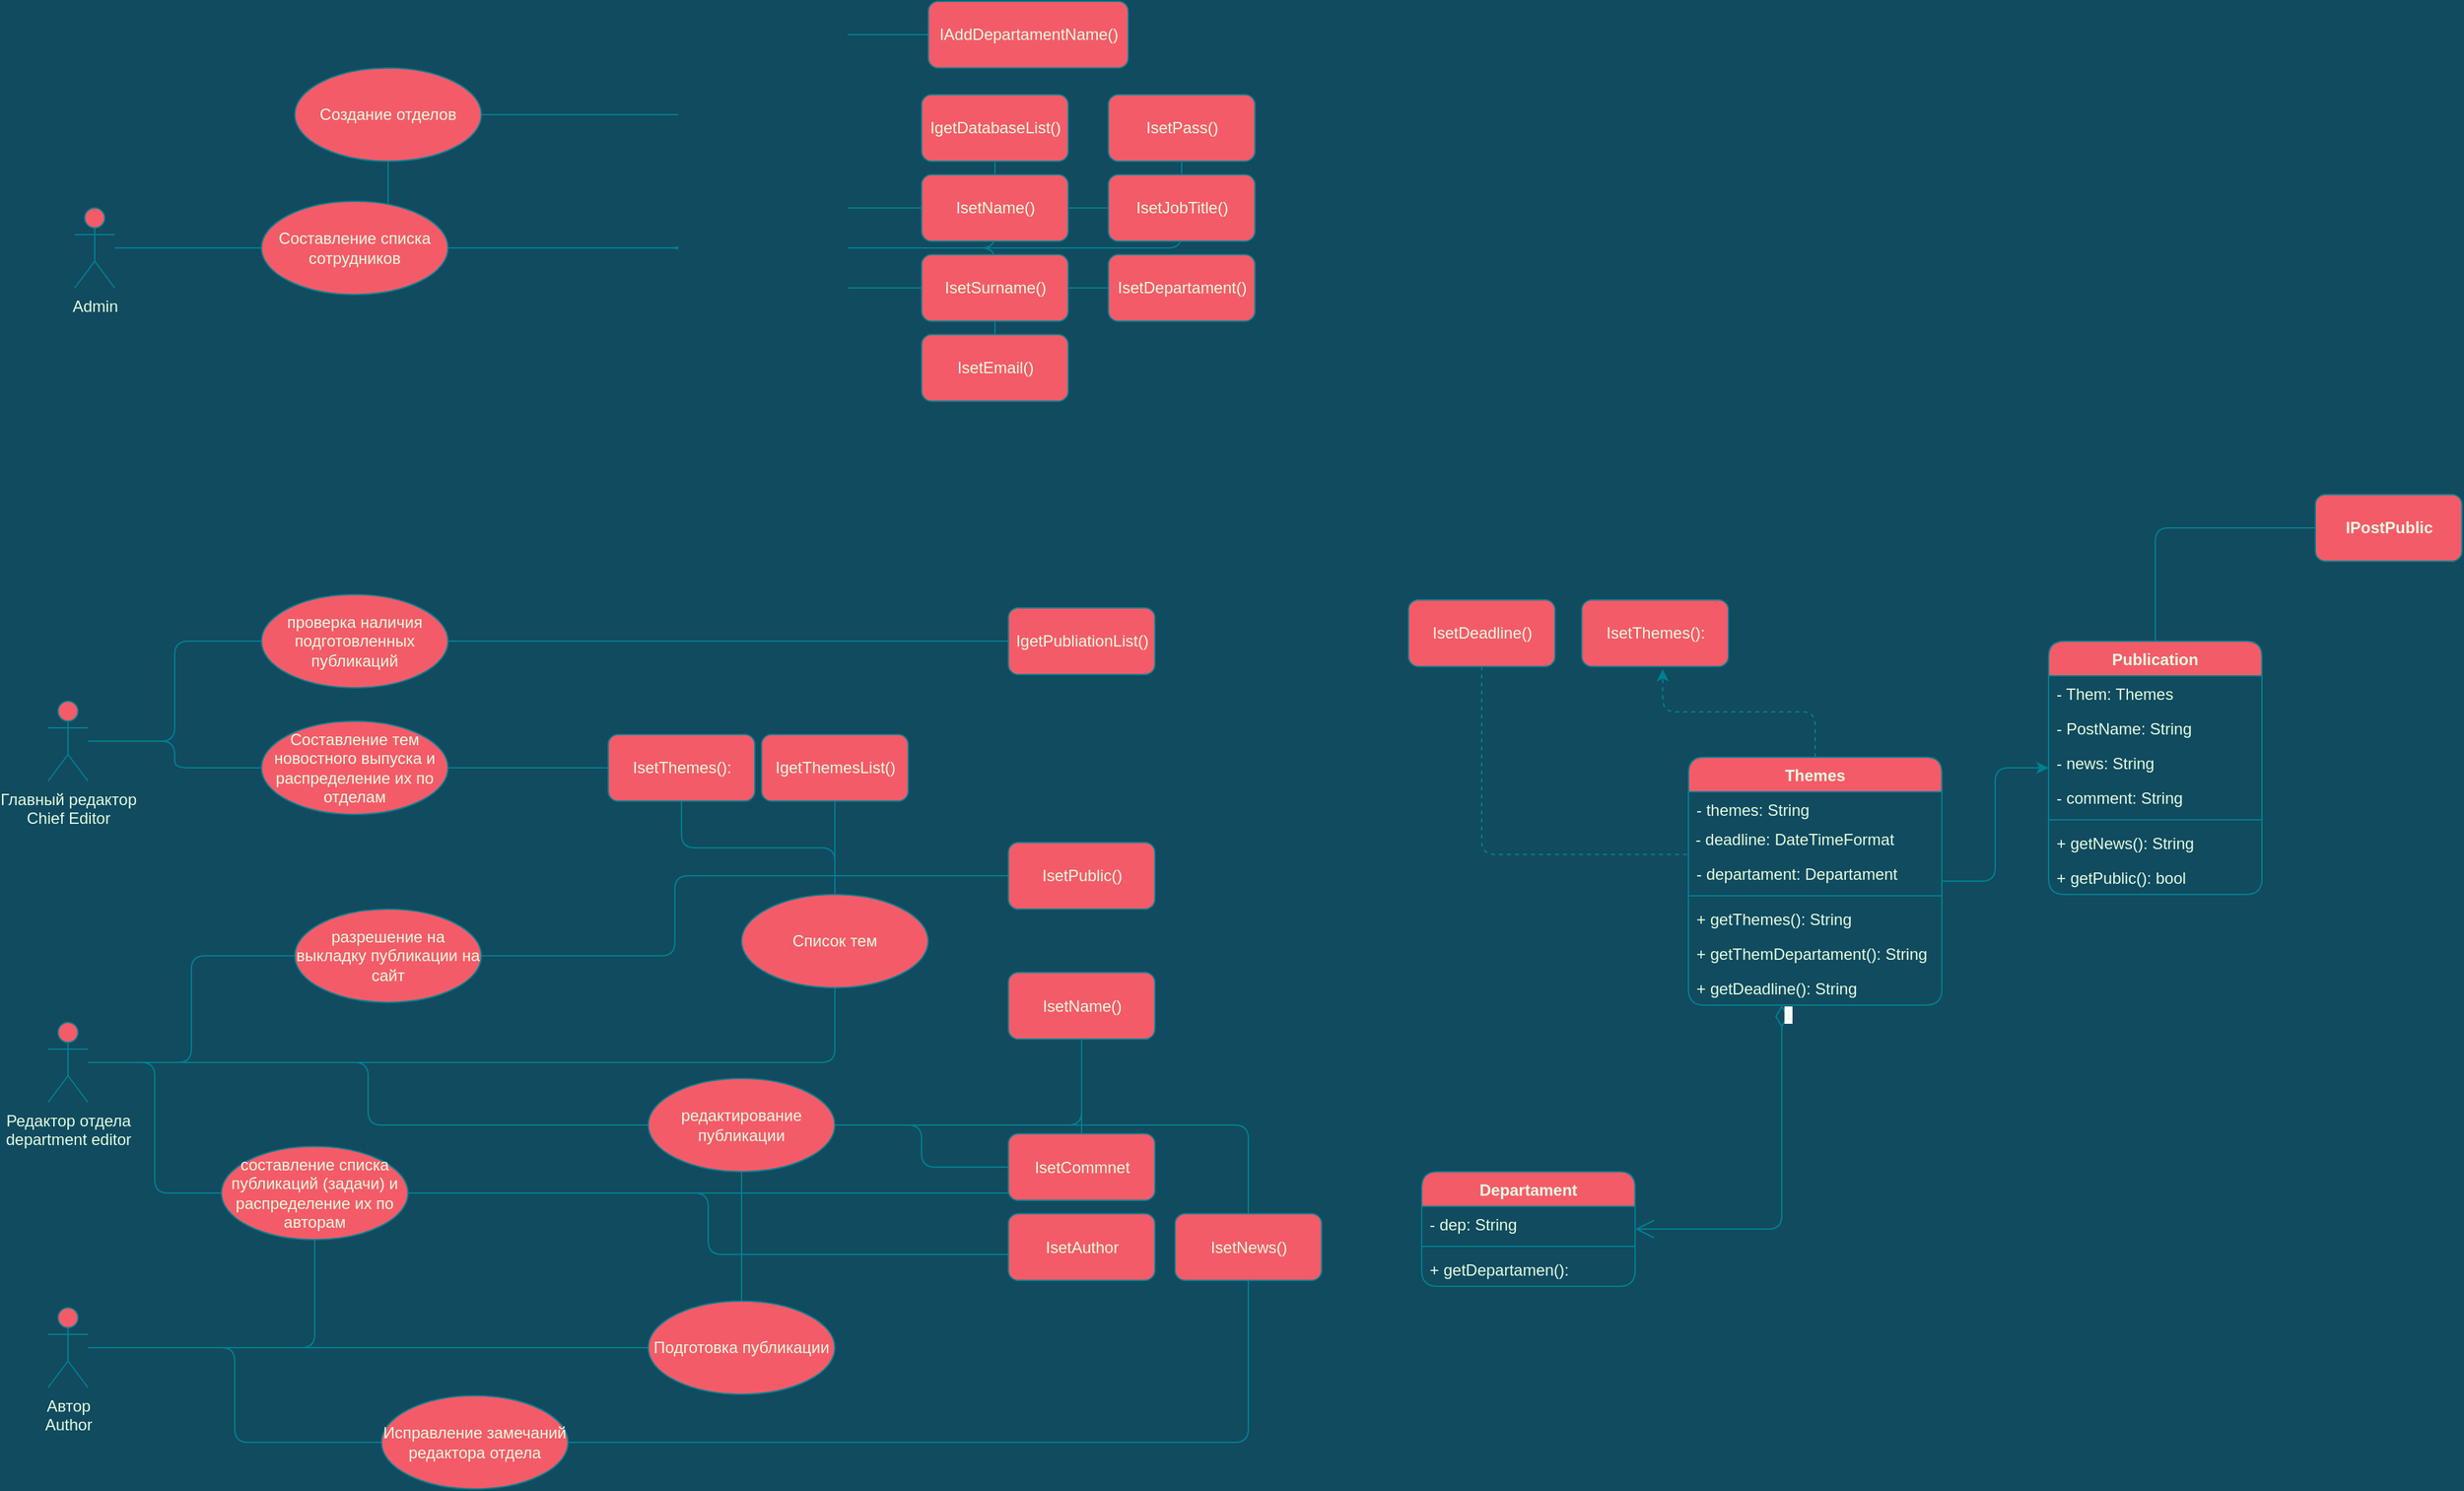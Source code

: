 <mxfile version="20.3.0" type="device" pages="2"><diagram id="6vgH4omIfULrcciLtybt" name="Page-1"><mxGraphModel dx="2272" dy="2005" grid="1" gridSize="10" guides="1" tooltips="1" connect="1" arrows="1" fold="1" page="1" pageScale="1" pageWidth="850" pageHeight="1100" background="#114B5F" math="0" shadow="0"><root><mxCell id="0"/><mxCell id="1" parent="0"/><mxCell id="Sd7dkeOWyZ1DxlxAPIc0-13" style="edgeStyle=orthogonalEdgeStyle;rounded=1;orthogonalLoop=1;jettySize=auto;html=1;strokeColor=#028090;fontColor=#E4FDE1;fillColor=#F45B69;labelBackgroundColor=#114B5F;" parent="1" source="Sd7dkeOWyZ1DxlxAPIc0-5" target="Sd7dkeOWyZ1DxlxAPIc0-9" edge="1"><mxGeometry relative="1" as="geometry"/></mxCell><mxCell id="Sd7dkeOWyZ1DxlxAPIc0-18" style="edgeStyle=orthogonalEdgeStyle;rounded=1;orthogonalLoop=1;jettySize=auto;html=1;entryX=0.552;entryY=1.041;entryDx=0;entryDy=0;entryPerimeter=0;strokeColor=#028090;fontColor=#E4FDE1;fillColor=#F45B69;labelBackgroundColor=#114B5F;dashed=1;" parent="1" source="Sd7dkeOWyZ1DxlxAPIc0-5" target="Sd7dkeOWyZ1DxlxAPIc0-17" edge="1"><mxGeometry relative="1" as="geometry"/></mxCell><mxCell id="Sd7dkeOWyZ1DxlxAPIc0-5" value="Themes" style="swimlane;fontStyle=1;align=center;verticalAlign=top;childLayout=stackLayout;horizontal=1;startSize=26;horizontalStack=0;resizeParent=1;resizeParentMax=0;resizeLast=0;collapsible=1;marginBottom=0;strokeColor=#028090;fontColor=#E4FDE1;fillColor=#F45B69;rounded=1;" parent="1" vertex="1"><mxGeometry x="810" y="97" width="190" height="186" as="geometry"/></mxCell><mxCell id="Sd7dkeOWyZ1DxlxAPIc0-6" value="- themes: String" style="text;strokeColor=none;fillColor=none;align=left;verticalAlign=top;spacingLeft=4;spacingRight=4;overflow=hidden;rotatable=0;points=[[0,0.5],[1,0.5]];portConstraint=eastwest;fontColor=#E4FDE1;rounded=1;" parent="Sd7dkeOWyZ1DxlxAPIc0-5" vertex="1"><mxGeometry y="26" width="190" height="22" as="geometry"/></mxCell><mxCell id="cZKB1hpMacn7uWrEMCba-30" value="&amp;nbsp;- deadline: DateTimeFormat" style="text;whiteSpace=wrap;html=1;fontColor=#E4FDE1;rounded=1;" parent="Sd7dkeOWyZ1DxlxAPIc0-5" vertex="1"><mxGeometry y="48" width="190" height="26" as="geometry"/></mxCell><mxCell id="Sd7dkeOWyZ1DxlxAPIc0-24" value="- departament: Departament " style="text;strokeColor=none;fillColor=none;align=left;verticalAlign=top;spacingLeft=4;spacingRight=4;overflow=hidden;rotatable=0;points=[[0,0.5],[1,0.5]];portConstraint=eastwest;fontColor=#E4FDE1;rounded=1;" parent="Sd7dkeOWyZ1DxlxAPIc0-5" vertex="1"><mxGeometry y="74" width="190" height="26" as="geometry"/></mxCell><mxCell id="Sd7dkeOWyZ1DxlxAPIc0-7" value="" style="line;strokeWidth=1;fillColor=none;align=left;verticalAlign=middle;spacingTop=-1;spacingLeft=3;spacingRight=3;rotatable=0;labelPosition=right;points=[];portConstraint=eastwest;strokeColor=#028090;fontColor=#E4FDE1;rounded=1;labelBackgroundColor=#114B5F;" parent="Sd7dkeOWyZ1DxlxAPIc0-5" vertex="1"><mxGeometry y="100" width="190" height="8" as="geometry"/></mxCell><mxCell id="Sd7dkeOWyZ1DxlxAPIc0-8" value="+ getThemes(): String" style="text;strokeColor=none;fillColor=none;align=left;verticalAlign=top;spacingLeft=4;spacingRight=4;overflow=hidden;rotatable=0;points=[[0,0.5],[1,0.5]];portConstraint=eastwest;fontColor=#E4FDE1;rounded=1;" parent="Sd7dkeOWyZ1DxlxAPIc0-5" vertex="1"><mxGeometry y="108" width="190" height="26" as="geometry"/></mxCell><mxCell id="MiG-SVz3339lGgsWoEse-34" value="+ getThemDepartament(): String" style="text;strokeColor=none;fillColor=none;align=left;verticalAlign=top;spacingLeft=4;spacingRight=4;overflow=hidden;rotatable=0;points=[[0,0.5],[1,0.5]];portConstraint=eastwest;fontColor=#E4FDE1;rounded=1;" vertex="1" parent="Sd7dkeOWyZ1DxlxAPIc0-5"><mxGeometry y="134" width="190" height="26" as="geometry"/></mxCell><mxCell id="MiG-SVz3339lGgsWoEse-33" value="+ getDeadline(): String" style="text;strokeColor=none;fillColor=none;align=left;verticalAlign=top;spacingLeft=4;spacingRight=4;overflow=hidden;rotatable=0;points=[[0,0.5],[1,0.5]];portConstraint=eastwest;fontColor=#E4FDE1;rounded=1;" vertex="1" parent="Sd7dkeOWyZ1DxlxAPIc0-5"><mxGeometry y="160" width="190" height="26" as="geometry"/></mxCell><mxCell id="Sd7dkeOWyZ1DxlxAPIc0-9" value="Publication" style="swimlane;fontStyle=1;align=center;verticalAlign=top;childLayout=stackLayout;horizontal=1;startSize=26;horizontalStack=0;resizeParent=1;resizeParentMax=0;resizeLast=0;collapsible=1;marginBottom=0;strokeColor=#028090;fontColor=#E4FDE1;fillColor=#F45B69;rounded=1;" parent="1" vertex="1"><mxGeometry x="1080" y="10" width="160" height="190" as="geometry"/></mxCell><mxCell id="cZKB1hpMacn7uWrEMCba-59" value="- Them: Themes " style="text;strokeColor=none;fillColor=none;align=left;verticalAlign=top;spacingLeft=4;spacingRight=4;overflow=hidden;rotatable=0;points=[[0,0.5],[1,0.5]];portConstraint=eastwest;fontColor=#E4FDE1;rounded=1;" parent="Sd7dkeOWyZ1DxlxAPIc0-9" vertex="1"><mxGeometry y="26" width="160" height="26" as="geometry"/></mxCell><mxCell id="cZKB1hpMacn7uWrEMCba-71" value="- PostName: String " style="text;strokeColor=none;fillColor=none;align=left;verticalAlign=top;spacingLeft=4;spacingRight=4;overflow=hidden;rotatable=0;points=[[0,0.5],[1,0.5]];portConstraint=eastwest;fontColor=#E4FDE1;rounded=1;" parent="Sd7dkeOWyZ1DxlxAPIc0-9" vertex="1"><mxGeometry y="52" width="160" height="26" as="geometry"/></mxCell><mxCell id="Sd7dkeOWyZ1DxlxAPIc0-10" value="- news: String " style="text;strokeColor=none;fillColor=none;align=left;verticalAlign=top;spacingLeft=4;spacingRight=4;overflow=hidden;rotatable=0;points=[[0,0.5],[1,0.5]];portConstraint=eastwest;fontColor=#E4FDE1;rounded=1;" parent="Sd7dkeOWyZ1DxlxAPIc0-9" vertex="1"><mxGeometry y="78" width="160" height="26" as="geometry"/></mxCell><mxCell id="5Ondm9bVsnWGn2GaYesg-4" value="- comment: String " style="text;strokeColor=none;fillColor=none;align=left;verticalAlign=top;spacingLeft=4;spacingRight=4;overflow=hidden;rotatable=0;points=[[0,0.5],[1,0.5]];portConstraint=eastwest;fontColor=#E4FDE1;rounded=1;" vertex="1" parent="Sd7dkeOWyZ1DxlxAPIc0-9"><mxGeometry y="104" width="160" height="26" as="geometry"/></mxCell><mxCell id="Sd7dkeOWyZ1DxlxAPIc0-11" value="" style="line;strokeWidth=1;fillColor=none;align=left;verticalAlign=middle;spacingTop=-1;spacingLeft=3;spacingRight=3;rotatable=0;labelPosition=right;points=[];portConstraint=eastwest;strokeColor=#028090;fontColor=#E4FDE1;rounded=1;labelBackgroundColor=#114B5F;" parent="Sd7dkeOWyZ1DxlxAPIc0-9" vertex="1"><mxGeometry y="130" width="160" height="8" as="geometry"/></mxCell><mxCell id="Sd7dkeOWyZ1DxlxAPIc0-14" value="+ getNews(): String " style="text;strokeColor=none;fillColor=none;align=left;verticalAlign=top;spacingLeft=4;spacingRight=4;overflow=hidden;rotatable=0;points=[[0,0.5],[1,0.5]];portConstraint=eastwest;fontColor=#E4FDE1;rounded=1;" parent="Sd7dkeOWyZ1DxlxAPIc0-9" vertex="1"><mxGeometry y="138" width="160" height="26" as="geometry"/></mxCell><mxCell id="Sd7dkeOWyZ1DxlxAPIc0-16" value="+ getPublic(): bool " style="text;strokeColor=none;fillColor=none;align=left;verticalAlign=top;spacingLeft=4;spacingRight=4;overflow=hidden;rotatable=0;points=[[0,0.5],[1,0.5]];portConstraint=eastwest;fontColor=#E4FDE1;rounded=1;" parent="Sd7dkeOWyZ1DxlxAPIc0-9" vertex="1"><mxGeometry y="164" width="160" height="26" as="geometry"/></mxCell><mxCell id="Sd7dkeOWyZ1DxlxAPIc0-17" value="IsetThemes():" style="html=1;strokeColor=#028090;fontColor=#E4FDE1;fillColor=#F45B69;rounded=1;" parent="1" vertex="1"><mxGeometry x="730" y="-21" width="110" height="50" as="geometry"/></mxCell><mxCell id="WkWma8vResO3UxNB615V-2" style="edgeStyle=orthogonalEdgeStyle;rounded=1;orthogonalLoop=1;jettySize=auto;html=1;labelBackgroundColor=#114B5F;strokeColor=#028090;fontColor=#E4FDE1;endArrow=none;endFill=0;" parent="1" source="Sd7dkeOWyZ1DxlxAPIc0-23" target="WkWma8vResO3UxNB615V-1" edge="1"><mxGeometry relative="1" as="geometry"/></mxCell><mxCell id="WkWma8vResO3UxNB615V-22" style="edgeStyle=orthogonalEdgeStyle;rounded=1;orthogonalLoop=1;jettySize=auto;html=1;entryX=0;entryY=0.5;entryDx=0;entryDy=0;strokeColor=#028090;fontColor=#E4FDE1;fillColor=#F45B69;labelBackgroundColor=#114B5F;endArrow=none;endFill=0;" parent="1" source="Sd7dkeOWyZ1DxlxAPIc0-23" target="WkWma8vResO3UxNB615V-3" edge="1"><mxGeometry relative="1" as="geometry"/></mxCell><mxCell id="Sd7dkeOWyZ1DxlxAPIc0-23" value="Главный редактор&lt;br&gt;Chief Editor" style="shape=umlActor;verticalLabelPosition=bottom;verticalAlign=top;html=1;strokeColor=#028090;fontColor=#E4FDE1;fillColor=#F45B69;rounded=1;" parent="1" vertex="1"><mxGeometry x="-420" y="55" width="30" height="60" as="geometry"/></mxCell><mxCell id="5Ondm9bVsnWGn2GaYesg-1" style="edgeStyle=orthogonalEdgeStyle;rounded=1;orthogonalLoop=1;jettySize=auto;html=1;strokeColor=#028090;fontColor=#E4FDE1;endArrow=none;endFill=0;fillColor=#F45B69;dashed=1;" edge="1" parent="1" source="magrgfiK8dvkftK56piU-4" target="Sd7dkeOWyZ1DxlxAPIc0-5"><mxGeometry relative="1" as="geometry"><Array as="points"><mxPoint x="655" y="170"/></Array></mxGeometry></mxCell><mxCell id="magrgfiK8dvkftK56piU-4" value="IsetDeadline()" style="html=1;fillColor=#F45B69;strokeColor=#028090;fontColor=#E4FDE1;rounded=1;" parent="1" vertex="1"><mxGeometry x="600" y="-21" width="110" height="50" as="geometry"/></mxCell><mxCell id="cZKB1hpMacn7uWrEMCba-51" style="edgeStyle=orthogonalEdgeStyle;rounded=1;orthogonalLoop=1;jettySize=auto;html=1;strokeColor=#028090;fontColor=#E4FDE1;endArrow=none;endFill=0;fillColor=#F45B69;" parent="1" source="WkWma8vResO3UxNB615V-1" target="cZKB1hpMacn7uWrEMCba-50" edge="1"><mxGeometry relative="1" as="geometry"/></mxCell><mxCell id="WkWma8vResO3UxNB615V-1" value="Составление тем новостного выпуска и распределение их по отделам" style="ellipse;whiteSpace=wrap;html=1;fillColor=#F45B69;strokeColor=#028090;fontColor=#E4FDE1;rounded=1;" parent="1" vertex="1"><mxGeometry x="-260" y="70" width="140" height="70" as="geometry"/></mxCell><mxCell id="cZKB1hpMacn7uWrEMCba-65" style="edgeStyle=orthogonalEdgeStyle;rounded=1;orthogonalLoop=1;jettySize=auto;html=1;strokeColor=#028090;fontColor=#E4FDE1;endArrow=none;endFill=0;fillColor=#F45B69;" parent="1" source="WkWma8vResO3UxNB615V-3" target="cZKB1hpMacn7uWrEMCba-64" edge="1"><mxGeometry relative="1" as="geometry"/></mxCell><mxCell id="WkWma8vResO3UxNB615V-3" value="проверка наличия подготовленных публикаций" style="ellipse;whiteSpace=wrap;html=1;fillColor=#F45B69;strokeColor=#028090;fontColor=#E4FDE1;rounded=1;" parent="1" vertex="1"><mxGeometry x="-260" y="-25" width="140" height="70" as="geometry"/></mxCell><mxCell id="WkWma8vResO3UxNB615V-9" style="edgeStyle=orthogonalEdgeStyle;rounded=1;orthogonalLoop=1;jettySize=auto;html=1;strokeColor=#028090;fontColor=#E4FDE1;fillColor=#F45B69;labelBackgroundColor=#114B5F;endArrow=none;endFill=0;" parent="1" source="WkWma8vResO3UxNB615V-5" target="WkWma8vResO3UxNB615V-7" edge="1"><mxGeometry relative="1" as="geometry"/></mxCell><mxCell id="WkWma8vResO3UxNB615V-14" style="edgeStyle=orthogonalEdgeStyle;rounded=1;orthogonalLoop=1;jettySize=auto;html=1;entryX=0;entryY=0.5;entryDx=0;entryDy=0;strokeColor=#028090;fontColor=#E4FDE1;fillColor=#F45B69;labelBackgroundColor=#114B5F;endArrow=none;endFill=0;" parent="1" source="WkWma8vResO3UxNB615V-5" target="WkWma8vResO3UxNB615V-13" edge="1"><mxGeometry relative="1" as="geometry"/></mxCell><mxCell id="cZKB1hpMacn7uWrEMCba-25" style="edgeStyle=orthogonalEdgeStyle;rounded=1;orthogonalLoop=1;jettySize=auto;html=1;strokeColor=#028090;fontColor=#E4FDE1;fillColor=#F45B69;endArrow=none;endFill=0;labelBackgroundColor=#114B5F;" parent="1" source="WkWma8vResO3UxNB615V-5" target="cZKB1hpMacn7uWrEMCba-22" edge="1"><mxGeometry relative="1" as="geometry"/></mxCell><mxCell id="cZKB1hpMacn7uWrEMCba-28" style="edgeStyle=orthogonalEdgeStyle;rounded=1;orthogonalLoop=1;jettySize=auto;html=1;entryX=0;entryY=0.5;entryDx=0;entryDy=0;strokeColor=#028090;fontColor=#E4FDE1;startArrow=none;startFill=0;endArrow=none;endFill=0;fillColor=#F45B69;labelBackgroundColor=#114B5F;" parent="1" source="WkWma8vResO3UxNB615V-5" target="WkWma8vResO3UxNB615V-6" edge="1"><mxGeometry relative="1" as="geometry"/></mxCell><mxCell id="WkWma8vResO3UxNB615V-5" value="Редактор отдела&lt;br&gt;department editor" style="shape=umlActor;verticalLabelPosition=bottom;verticalAlign=top;html=1;fillColor=#F45B69;strokeColor=#028090;fontColor=#E4FDE1;rounded=1;" parent="1" vertex="1"><mxGeometry x="-420" y="296" width="30" height="60" as="geometry"/></mxCell><mxCell id="cZKB1hpMacn7uWrEMCba-81" style="edgeStyle=orthogonalEdgeStyle;rounded=1;orthogonalLoop=1;jettySize=auto;html=1;entryX=0.091;entryY=0.61;entryDx=0;entryDy=0;entryPerimeter=0;strokeColor=#028090;fontColor=#E4FDE1;endArrow=none;endFill=0;fillColor=#F45B69;" parent="1" source="WkWma8vResO3UxNB615V-6" target="cZKB1hpMacn7uWrEMCba-77" edge="1"><mxGeometry relative="1" as="geometry"/></mxCell><mxCell id="cZKB1hpMacn7uWrEMCba-82" style="edgeStyle=orthogonalEdgeStyle;rounded=1;orthogonalLoop=1;jettySize=auto;html=1;strokeColor=#028090;fontColor=#E4FDE1;endArrow=none;endFill=0;fillColor=#F45B69;" parent="1" source="WkWma8vResO3UxNB615V-6" target="cZKB1hpMacn7uWrEMCba-74" edge="1"><mxGeometry relative="1" as="geometry"/></mxCell><mxCell id="cZKB1hpMacn7uWrEMCba-83" style="edgeStyle=orthogonalEdgeStyle;rounded=1;orthogonalLoop=1;jettySize=auto;html=1;strokeColor=#028090;fontColor=#E4FDE1;endArrow=none;endFill=0;fillColor=#F45B69;" parent="1" source="WkWma8vResO3UxNB615V-6" target="WkWma8vResO3UxNB615V-16" edge="1"><mxGeometry relative="1" as="geometry"><Array as="points"><mxPoint x="-220" y="540"/></Array></mxGeometry></mxCell><mxCell id="WkWma8vResO3UxNB615V-6" value="составление списка публикаций (задачи) и распределение их по авторам" style="ellipse;whiteSpace=wrap;html=1;fillColor=#F45B69;strokeColor=#028090;fontColor=#E4FDE1;rounded=1;" parent="1" vertex="1"><mxGeometry x="-290" y="389" width="140" height="70" as="geometry"/></mxCell><mxCell id="cZKB1hpMacn7uWrEMCba-55" style="edgeStyle=orthogonalEdgeStyle;rounded=1;orthogonalLoop=1;jettySize=auto;html=1;strokeColor=#028090;fontColor=#E4FDE1;endArrow=none;endFill=0;fillColor=#F45B69;" parent="1" source="WkWma8vResO3UxNB615V-7" target="WkWma8vResO3UxNB615V-17" edge="1"><mxGeometry relative="1" as="geometry"/></mxCell><mxCell id="cZKB1hpMacn7uWrEMCba-78" style="edgeStyle=orthogonalEdgeStyle;rounded=1;orthogonalLoop=1;jettySize=auto;html=1;strokeColor=#028090;fontColor=#E4FDE1;endArrow=none;endFill=0;fillColor=#F45B69;" parent="1" source="WkWma8vResO3UxNB615V-7" target="cZKB1hpMacn7uWrEMCba-74" edge="1"><mxGeometry relative="1" as="geometry"/></mxCell><mxCell id="cZKB1hpMacn7uWrEMCba-79" style="edgeStyle=orthogonalEdgeStyle;rounded=1;orthogonalLoop=1;jettySize=auto;html=1;strokeColor=#028090;fontColor=#E4FDE1;endArrow=none;endFill=0;fillColor=#F45B69;" parent="1" source="WkWma8vResO3UxNB615V-7" target="cZKB1hpMacn7uWrEMCba-75" edge="1"><mxGeometry relative="1" as="geometry"/></mxCell><mxCell id="cZKB1hpMacn7uWrEMCba-80" style="edgeStyle=orthogonalEdgeStyle;rounded=1;orthogonalLoop=1;jettySize=auto;html=1;strokeColor=#028090;fontColor=#E4FDE1;endArrow=none;endFill=0;fillColor=#F45B69;" parent="1" source="WkWma8vResO3UxNB615V-7" target="cZKB1hpMacn7uWrEMCba-76" edge="1"><mxGeometry relative="1" as="geometry"/></mxCell><mxCell id="WkWma8vResO3UxNB615V-7" value="редактирование публикации" style="ellipse;whiteSpace=wrap;html=1;strokeColor=#028090;fontColor=#E4FDE1;fillColor=#F45B69;rounded=1;" parent="1" vertex="1"><mxGeometry x="30" y="338" width="140" height="70" as="geometry"/></mxCell><mxCell id="cZKB1hpMacn7uWrEMCba-67" style="edgeStyle=orthogonalEdgeStyle;rounded=1;orthogonalLoop=1;jettySize=auto;html=1;strokeColor=#028090;fontColor=#E4FDE1;endArrow=none;endFill=0;fillColor=#F45B69;" parent="1" source="WkWma8vResO3UxNB615V-13" target="cZKB1hpMacn7uWrEMCba-66" edge="1"><mxGeometry relative="1" as="geometry"><Array as="points"><mxPoint x="50" y="246"/><mxPoint x="50" y="186"/></Array></mxGeometry></mxCell><mxCell id="WkWma8vResO3UxNB615V-13" value="разрешение на выкладку публикации на сайт" style="ellipse;whiteSpace=wrap;html=1;strokeColor=#028090;fontColor=#E4FDE1;fillColor=#F45B69;rounded=1;" parent="1" vertex="1"><mxGeometry x="-235" y="211" width="140" height="70" as="geometry"/></mxCell><mxCell id="WkWma8vResO3UxNB615V-19" style="edgeStyle=orthogonalEdgeStyle;rounded=1;orthogonalLoop=1;jettySize=auto;html=1;strokeColor=#028090;fontColor=#E4FDE1;fillColor=#F45B69;labelBackgroundColor=#114B5F;endArrow=none;endFill=0;" parent="1" source="WkWma8vResO3UxNB615V-16" target="WkWma8vResO3UxNB615V-17" edge="1"><mxGeometry relative="1" as="geometry"/></mxCell><mxCell id="WkWma8vResO3UxNB615V-20" style="edgeStyle=orthogonalEdgeStyle;rounded=1;orthogonalLoop=1;jettySize=auto;html=1;entryX=0;entryY=0.5;entryDx=0;entryDy=0;strokeColor=#028090;fontColor=#E4FDE1;fillColor=#F45B69;labelBackgroundColor=#114B5F;endArrow=none;endFill=0;" parent="1" source="WkWma8vResO3UxNB615V-16" target="WkWma8vResO3UxNB615V-18" edge="1"><mxGeometry relative="1" as="geometry"/></mxCell><mxCell id="WkWma8vResO3UxNB615V-16" value="Автор&lt;br&gt;Author" style="shape=umlActor;verticalLabelPosition=bottom;verticalAlign=top;html=1;strokeColor=#028090;fontColor=#E4FDE1;fillColor=#F45B69;rounded=1;" parent="1" vertex="1"><mxGeometry x="-420" y="510" width="30" height="60" as="geometry"/></mxCell><mxCell id="WkWma8vResO3UxNB615V-17" value="Подготовка публикации" style="ellipse;whiteSpace=wrap;html=1;strokeColor=#028090;fontColor=#E4FDE1;fillColor=#F45B69;rounded=1;" parent="1" vertex="1"><mxGeometry x="30" y="505" width="140" height="70" as="geometry"/></mxCell><mxCell id="cZKB1hpMacn7uWrEMCba-84" style="edgeStyle=orthogonalEdgeStyle;rounded=1;orthogonalLoop=1;jettySize=auto;html=1;strokeColor=#028090;fontColor=#E4FDE1;endArrow=none;endFill=0;fillColor=#F45B69;" parent="1" source="WkWma8vResO3UxNB615V-18" target="cZKB1hpMacn7uWrEMCba-75" edge="1"><mxGeometry relative="1" as="geometry"/></mxCell><mxCell id="WkWma8vResO3UxNB615V-18" value="Исправление замечаний редактора отдела" style="ellipse;whiteSpace=wrap;html=1;strokeColor=#028090;fontColor=#E4FDE1;fillColor=#F45B69;rounded=1;" parent="1" vertex="1"><mxGeometry x="-170" y="576" width="140" height="70" as="geometry"/></mxCell><mxCell id="cZKB1hpMacn7uWrEMCba-3" style="edgeStyle=orthogonalEdgeStyle;rounded=1;orthogonalLoop=1;jettySize=auto;html=1;strokeColor=#028090;fontColor=#E4FDE1;fillColor=#F45B69;endArrow=none;endFill=0;labelBackgroundColor=#114B5F;" parent="1" source="cZKB1hpMacn7uWrEMCba-1" target="cZKB1hpMacn7uWrEMCba-2" edge="1"><mxGeometry relative="1" as="geometry"/></mxCell><mxCell id="cZKB1hpMacn7uWrEMCba-41" style="edgeStyle=orthogonalEdgeStyle;rounded=1;orthogonalLoop=1;jettySize=auto;html=1;strokeColor=#028090;fontColor=#E4FDE1;fillColor=#F45B69;endArrow=none;endFill=0;" parent="1" source="cZKB1hpMacn7uWrEMCba-1" target="cZKB1hpMacn7uWrEMCba-39" edge="1"><mxGeometry relative="1" as="geometry"/></mxCell><mxCell id="cZKB1hpMacn7uWrEMCba-1" value="Admin" style="shape=umlActor;verticalLabelPosition=bottom;verticalAlign=top;html=1;strokeColor=#028090;fontColor=#E4FDE1;fillColor=#F45B69;rounded=1;" parent="1" vertex="1"><mxGeometry x="-400" y="-315" width="30" height="60" as="geometry"/></mxCell><mxCell id="cZKB1hpMacn7uWrEMCba-12" style="edgeStyle=orthogonalEdgeStyle;rounded=1;orthogonalLoop=1;jettySize=auto;html=1;strokeColor=#028090;fontColor=#E4FDE1;fillColor=#F45B69;endArrow=none;endFill=0;labelBackgroundColor=#114B5F;" parent="1" source="cZKB1hpMacn7uWrEMCba-2" target="cZKB1hpMacn7uWrEMCba-4" edge="1"><mxGeometry relative="1" as="geometry"/></mxCell><mxCell id="cZKB1hpMacn7uWrEMCba-13" style="edgeStyle=orthogonalEdgeStyle;rounded=1;orthogonalLoop=1;jettySize=auto;html=1;strokeColor=#028090;fontColor=#E4FDE1;fillColor=#F45B69;endArrow=none;endFill=0;labelBackgroundColor=#114B5F;" parent="1" source="cZKB1hpMacn7uWrEMCba-2" target="cZKB1hpMacn7uWrEMCba-5" edge="1"><mxGeometry relative="1" as="geometry"/></mxCell><mxCell id="cZKB1hpMacn7uWrEMCba-14" style="edgeStyle=orthogonalEdgeStyle;rounded=1;orthogonalLoop=1;jettySize=auto;html=1;strokeColor=#028090;fontColor=#E4FDE1;fillColor=#F45B69;endArrow=none;endFill=0;labelBackgroundColor=#114B5F;" parent="1" source="cZKB1hpMacn7uWrEMCba-2" target="cZKB1hpMacn7uWrEMCba-8" edge="1"><mxGeometry relative="1" as="geometry"/></mxCell><mxCell id="cZKB1hpMacn7uWrEMCba-15" style="edgeStyle=orthogonalEdgeStyle;rounded=1;orthogonalLoop=1;jettySize=auto;html=1;strokeColor=#028090;fontColor=#E4FDE1;fillColor=#F45B69;endArrow=none;endFill=0;labelBackgroundColor=#114B5F;" parent="1" source="cZKB1hpMacn7uWrEMCba-2" target="cZKB1hpMacn7uWrEMCba-6" edge="1"><mxGeometry relative="1" as="geometry"/></mxCell><mxCell id="cZKB1hpMacn7uWrEMCba-16" style="edgeStyle=orthogonalEdgeStyle;rounded=1;orthogonalLoop=1;jettySize=auto;html=1;strokeColor=#028090;fontColor=#E4FDE1;fillColor=#F45B69;endArrow=none;endFill=0;labelBackgroundColor=#114B5F;" parent="1" source="cZKB1hpMacn7uWrEMCba-2" target="cZKB1hpMacn7uWrEMCba-9" edge="1"><mxGeometry relative="1" as="geometry"/></mxCell><mxCell id="cZKB1hpMacn7uWrEMCba-17" style="edgeStyle=orthogonalEdgeStyle;rounded=1;orthogonalLoop=1;jettySize=auto;html=1;strokeColor=#028090;fontColor=#E4FDE1;fillColor=#F45B69;endArrow=none;endFill=0;labelBackgroundColor=#114B5F;" parent="1" source="cZKB1hpMacn7uWrEMCba-2" target="cZKB1hpMacn7uWrEMCba-10" edge="1"><mxGeometry relative="1" as="geometry"/></mxCell><mxCell id="cZKB1hpMacn7uWrEMCba-18" style="edgeStyle=orthogonalEdgeStyle;rounded=1;orthogonalLoop=1;jettySize=auto;html=1;strokeColor=#028090;fontColor=#E4FDE1;fillColor=#F45B69;endArrow=none;endFill=0;labelBackgroundColor=#114B5F;" parent="1" source="cZKB1hpMacn7uWrEMCba-2" target="cZKB1hpMacn7uWrEMCba-11" edge="1"><mxGeometry relative="1" as="geometry"/></mxCell><mxCell id="cZKB1hpMacn7uWrEMCba-2" value="Составление списка сотрудников" style="ellipse;whiteSpace=wrap;html=1;strokeColor=#028090;fontColor=#E4FDE1;fillColor=#F45B69;rounded=1;" parent="1" vertex="1"><mxGeometry x="-260" y="-320" width="140" height="70" as="geometry"/></mxCell><mxCell id="cZKB1hpMacn7uWrEMCba-4" value="IgetDatabaseList()" style="html=1;strokeColor=#028090;fontColor=#E4FDE1;fillColor=#F45B69;rounded=1;" parent="1" vertex="1"><mxGeometry x="235" y="-400" width="110" height="50" as="geometry"/></mxCell><mxCell id="cZKB1hpMacn7uWrEMCba-5" value="IsetName()" style="html=1;rounded=1;strokeColor=#028090;fontColor=#E4FDE1;fillColor=#F45B69;" parent="1" vertex="1"><mxGeometry x="235" y="-340" width="110" height="50" as="geometry"/></mxCell><mxCell id="cZKB1hpMacn7uWrEMCba-6" value="IsetEmail()" style="html=1;rounded=1;strokeColor=#028090;fontColor=#E4FDE1;fillColor=#F45B69;" parent="1" vertex="1"><mxGeometry x="235" y="-220" width="110" height="50" as="geometry"/></mxCell><mxCell id="cZKB1hpMacn7uWrEMCba-8" value="IsetSurname()" style="html=1;rounded=1;strokeColor=#028090;fontColor=#E4FDE1;fillColor=#F45B69;" parent="1" vertex="1"><mxGeometry x="235" y="-280" width="110" height="50" as="geometry"/></mxCell><mxCell id="cZKB1hpMacn7uWrEMCba-9" value="IsetPass()" style="html=1;rounded=1;strokeColor=#028090;fontColor=#E4FDE1;fillColor=#F45B69;" parent="1" vertex="1"><mxGeometry x="375" y="-400" width="110" height="50" as="geometry"/></mxCell><mxCell id="cZKB1hpMacn7uWrEMCba-10" value="IsetJobTitle()" style="html=1;rounded=1;strokeColor=#028090;fontColor=#E4FDE1;fillColor=#F45B69;" parent="1" vertex="1"><mxGeometry x="375" y="-340" width="110" height="50" as="geometry"/></mxCell><mxCell id="cZKB1hpMacn7uWrEMCba-11" value="IsetDepartament()" style="html=1;rounded=1;strokeColor=#028090;fontColor=#E4FDE1;fillColor=#F45B69;" parent="1" vertex="1"><mxGeometry x="375" y="-280" width="110" height="50" as="geometry"/></mxCell><mxCell id="cZKB1hpMacn7uWrEMCba-70" style="edgeStyle=orthogonalEdgeStyle;rounded=1;orthogonalLoop=1;jettySize=auto;html=1;strokeColor=#028090;fontColor=#E4FDE1;endArrow=none;endFill=0;fillColor=#F45B69;" parent="1" source="cZKB1hpMacn7uWrEMCba-22" target="cZKB1hpMacn7uWrEMCba-68" edge="1"><mxGeometry relative="1" as="geometry"/></mxCell><mxCell id="cZKB1hpMacn7uWrEMCba-22" value="Список тем" style="ellipse;whiteSpace=wrap;html=1;rounded=1;strokeColor=#028090;fontColor=#E4FDE1;fillColor=#F45B69;" parent="1" vertex="1"><mxGeometry x="100" y="200" width="140" height="70" as="geometry"/></mxCell><mxCell id="cZKB1hpMacn7uWrEMCba-35" value="Departament" style="swimlane;fontStyle=1;align=center;verticalAlign=top;childLayout=stackLayout;horizontal=1;startSize=26;horizontalStack=0;resizeParent=1;resizeParentMax=0;resizeLast=0;collapsible=1;marginBottom=0;strokeColor=#028090;fontColor=#E4FDE1;fillColor=#F45B69;rounded=1;" parent="1" vertex="1"><mxGeometry x="610" y="408" width="160" height="86" as="geometry"/></mxCell><mxCell id="cZKB1hpMacn7uWrEMCba-36" value="- dep: String" style="text;strokeColor=none;fillColor=none;align=left;verticalAlign=top;spacingLeft=4;spacingRight=4;overflow=hidden;rotatable=0;points=[[0,0.5],[1,0.5]];portConstraint=eastwest;fontColor=#E4FDE1;rounded=1;" parent="cZKB1hpMacn7uWrEMCba-35" vertex="1"><mxGeometry y="26" width="160" height="26" as="geometry"/></mxCell><mxCell id="cZKB1hpMacn7uWrEMCba-37" value="" style="line;strokeWidth=1;fillColor=none;align=left;verticalAlign=middle;spacingTop=-1;spacingLeft=3;spacingRight=3;rotatable=0;labelPosition=right;points=[];portConstraint=eastwest;strokeColor=#028090;fontColor=#E4FDE1;rounded=1;labelBackgroundColor=#114B5F;" parent="cZKB1hpMacn7uWrEMCba-35" vertex="1"><mxGeometry y="52" width="160" height="8" as="geometry"/></mxCell><mxCell id="cZKB1hpMacn7uWrEMCba-38" value="+ getDepartamen(): " style="text;strokeColor=none;fillColor=none;align=left;verticalAlign=top;spacingLeft=4;spacingRight=4;overflow=hidden;rotatable=0;points=[[0,0.5],[1,0.5]];portConstraint=eastwest;fontColor=#E4FDE1;rounded=1;" parent="cZKB1hpMacn7uWrEMCba-35" vertex="1"><mxGeometry y="60" width="160" height="26" as="geometry"/></mxCell><mxCell id="cZKB1hpMacn7uWrEMCba-43" style="edgeStyle=orthogonalEdgeStyle;rounded=1;orthogonalLoop=1;jettySize=auto;html=1;strokeColor=#028090;fontColor=#E4FDE1;endArrow=none;endFill=0;fillColor=#F45B69;" parent="1" source="cZKB1hpMacn7uWrEMCba-39" target="cZKB1hpMacn7uWrEMCba-42" edge="1"><mxGeometry relative="1" as="geometry"/></mxCell><mxCell id="cZKB1hpMacn7uWrEMCba-39" value="Создание отделов" style="ellipse;whiteSpace=wrap;html=1;strokeColor=#028090;fontColor=#E4FDE1;fillColor=#F45B69;rounded=1;" parent="1" vertex="1"><mxGeometry x="-235" y="-420" width="140" height="70" as="geometry"/></mxCell><mxCell id="cZKB1hpMacn7uWrEMCba-42" value="IAddDepartamentName()" style="html=1;strokeColor=#028090;fontColor=#E4FDE1;fillColor=#F45B69;rounded=1;" parent="1" vertex="1"><mxGeometry x="240" y="-470" width="150" height="50" as="geometry"/></mxCell><mxCell id="cZKB1hpMacn7uWrEMCba-45" value="1" style="endArrow=open;html=1;endSize=12;startArrow=diamondThin;startSize=14;startFill=0;edgeStyle=orthogonalEdgeStyle;align=left;verticalAlign=bottom;rounded=1;strokeColor=#028090;fontColor=#E4FDE1;fillColor=#F45B69;" parent="1" source="Sd7dkeOWyZ1DxlxAPIc0-5" target="cZKB1hpMacn7uWrEMCba-35" edge="1"><mxGeometry x="-0.885" relative="1" as="geometry"><mxPoint x="1020" y="288" as="sourcePoint"/><mxPoint x="930" y="258" as="targetPoint"/><Array as="points"><mxPoint x="880" y="451"/></Array><mxPoint as="offset"/></mxGeometry></mxCell><mxCell id="cZKB1hpMacn7uWrEMCba-52" style="edgeStyle=orthogonalEdgeStyle;rounded=1;orthogonalLoop=1;jettySize=auto;html=1;strokeColor=#028090;fontColor=#E4FDE1;endArrow=none;endFill=0;fillColor=#F45B69;" parent="1" source="cZKB1hpMacn7uWrEMCba-50" target="cZKB1hpMacn7uWrEMCba-22" edge="1"><mxGeometry relative="1" as="geometry"/></mxCell><mxCell id="cZKB1hpMacn7uWrEMCba-50" value="IsetThemes():" style="html=1;strokeColor=#028090;fontColor=#E4FDE1;fillColor=#F45B69;rounded=1;" parent="1" vertex="1"><mxGeometry y="80" width="110" height="50" as="geometry"/></mxCell><mxCell id="cZKB1hpMacn7uWrEMCba-64" value="IgetPubliationList()" style="html=1;rounded=1;strokeColor=#028090;fontColor=#E4FDE1;fillColor=#F45B69;" parent="1" vertex="1"><mxGeometry x="300" y="-15" width="110" height="50" as="geometry"/></mxCell><mxCell id="cZKB1hpMacn7uWrEMCba-66" value="IsetPublic()" style="html=1;rounded=1;strokeColor=#028090;fontColor=#E4FDE1;fillColor=#F45B69;" parent="1" vertex="1"><mxGeometry x="300" y="161" width="110" height="50" as="geometry"/></mxCell><mxCell id="cZKB1hpMacn7uWrEMCba-68" value="IgetThemesList()" style="html=1;strokeColor=#028090;fontColor=#E4FDE1;fillColor=#F45B69;rounded=1;" parent="1" vertex="1"><mxGeometry x="115" y="80" width="110" height="50" as="geometry"/></mxCell><mxCell id="cZKB1hpMacn7uWrEMCba-74" value="IsetName()" style="html=1;rounded=1;strokeColor=#028090;fontColor=#E4FDE1;fillColor=#F45B69;" parent="1" vertex="1"><mxGeometry x="300" y="258.5" width="110" height="50" as="geometry"/></mxCell><mxCell id="cZKB1hpMacn7uWrEMCba-75" value="IsetNews()" style="html=1;rounded=1;strokeColor=#028090;fontColor=#E4FDE1;fillColor=#F45B69;" parent="1" vertex="1"><mxGeometry x="425" y="439.5" width="110" height="50" as="geometry"/></mxCell><mxCell id="cZKB1hpMacn7uWrEMCba-76" value="IsetCommnet" style="html=1;rounded=1;strokeColor=#028090;fontColor=#E4FDE1;fillColor=#F45B69;" parent="1" vertex="1"><mxGeometry x="300" y="379.5" width="110" height="50" as="geometry"/></mxCell><mxCell id="cZKB1hpMacn7uWrEMCba-77" value="IsetAuthor" style="html=1;rounded=1;strokeColor=#028090;fontColor=#E4FDE1;fillColor=#F45B69;" parent="1" vertex="1"><mxGeometry x="300" y="439.5" width="110" height="50" as="geometry"/></mxCell><mxCell id="5Ondm9bVsnWGn2GaYesg-3" style="edgeStyle=orthogonalEdgeStyle;rounded=1;orthogonalLoop=1;jettySize=auto;html=1;strokeColor=#028090;fontColor=#E4FDE1;endArrow=none;endFill=0;fillColor=#F45B69;" edge="1" parent="1" source="5Ondm9bVsnWGn2GaYesg-2" target="Sd7dkeOWyZ1DxlxAPIc0-9"><mxGeometry relative="1" as="geometry"/></mxCell><mxCell id="5Ondm9bVsnWGn2GaYesg-2" value="&lt;b&gt;IPostPublic&lt;br&gt;&lt;/b&gt;" style="html=1;rounded=1;strokeColor=#028090;fontColor=#E4FDE1;fillColor=#F45B69;" vertex="1" parent="1"><mxGeometry x="1280" y="-100" width="110" height="50" as="geometry"/></mxCell></root></mxGraphModel></diagram><diagram id="uBh0SDBhA1ZjoLSckgV0" name="Page-2"><mxGraphModel dx="1237" dy="1887" grid="1" gridSize="10" guides="1" tooltips="1" connect="1" arrows="1" fold="1" page="1" pageScale="1" pageWidth="850" pageHeight="1100" background="#114B5F" math="0" shadow="0"><root><mxCell id="0"/><mxCell id="1" parent="0"/><mxCell id="Yp3NIBV84WEaxm4pkWCq-15" style="edgeStyle=orthogonalEdgeStyle;rounded=1;orthogonalLoop=1;jettySize=auto;html=1;strokeColor=#028090;fontColor=#E4FDE1;endArrow=none;endFill=0;fillColor=#F45B69;" edge="1" parent="1" source="k1J63F2PAhNNxSUqtj9v-1" target="k1J63F2PAhNNxSUqtj9v-6"><mxGeometry relative="1" as="geometry"/></mxCell><mxCell id="k1J63F2PAhNNxSUqtj9v-1" value="Admin" style="shape=umlActor;verticalLabelPosition=bottom;verticalAlign=top;html=1;fillColor=#F45B69;strokeColor=#028090;fontColor=#E4FDE1;rounded=1;" vertex="1" parent="1"><mxGeometry x="105" y="410" width="30" height="60" as="geometry"/></mxCell><mxCell id="k1J63F2PAhNNxSUqtj9v-6" value="Admin" style="swimlane;fontStyle=1;align=center;verticalAlign=top;childLayout=stackLayout;horizontal=1;startSize=26;horizontalStack=0;resizeParent=1;resizeParentMax=0;resizeLast=0;collapsible=1;marginBottom=0;rounded=1;strokeColor=#028090;fontColor=#E4FDE1;fillColor=#F45B69;" vertex="1" parent="1"><mxGeometry x="40" y="260" width="160" height="86" as="geometry"/></mxCell><mxCell id="k1J63F2PAhNNxSUqtj9v-7" value="- name: String" style="text;strokeColor=none;fillColor=none;align=left;verticalAlign=top;spacingLeft=4;spacingRight=4;overflow=hidden;rotatable=0;points=[[0,0.5],[1,0.5]];portConstraint=eastwest;rounded=1;fontColor=#E4FDE1;" vertex="1" parent="k1J63F2PAhNNxSUqtj9v-6"><mxGeometry y="26" width="160" height="26" as="geometry"/></mxCell><mxCell id="k1J63F2PAhNNxSUqtj9v-8" value="" style="line;strokeWidth=1;fillColor=none;align=left;verticalAlign=middle;spacingTop=-1;spacingLeft=3;spacingRight=3;rotatable=0;labelPosition=right;points=[];portConstraint=eastwest;strokeColor=inherit;rounded=1;fontColor=#E4FDE1;" vertex="1" parent="k1J63F2PAhNNxSUqtj9v-6"><mxGeometry y="52" width="160" height="8" as="geometry"/></mxCell><mxCell id="k1J63F2PAhNNxSUqtj9v-9" value="+ method(type): type" style="text;strokeColor=none;fillColor=none;align=left;verticalAlign=top;spacingLeft=4;spacingRight=4;overflow=hidden;rotatable=0;points=[[0,0.5],[1,0.5]];portConstraint=eastwest;rounded=1;fontColor=#E4FDE1;" vertex="1" parent="k1J63F2PAhNNxSUqtj9v-6"><mxGeometry y="60" width="160" height="26" as="geometry"/></mxCell><mxCell id="Yp3NIBV84WEaxm4pkWCq-14" style="edgeStyle=orthogonalEdgeStyle;rounded=1;orthogonalLoop=1;jettySize=auto;html=1;strokeColor=#028090;fontColor=#E4FDE1;endArrow=none;endFill=0;fillColor=#F45B69;dashed=1;" edge="1" parent="1" target="k1J63F2PAhNNxSUqtj9v-6"><mxGeometry relative="1" as="geometry"><mxPoint x="345" y="55" as="sourcePoint"/><Array as="points"><mxPoint x="30" y="55"/><mxPoint x="30" y="316"/></Array></mxGeometry></mxCell><mxCell id="ZMjhpAgtnv-TyhvgzW-1-1" value="CheafEditer" style="swimlane;fontStyle=1;align=center;verticalAlign=top;childLayout=stackLayout;horizontal=1;startSize=26;horizontalStack=0;resizeParent=1;resizeParentMax=0;resizeLast=0;collapsible=1;marginBottom=0;rounded=1;strokeColor=#028090;fontColor=#E4FDE1;fillColor=#F45B69;" vertex="1" parent="1"><mxGeometry x="40" y="-240" width="160" height="86" as="geometry"><mxRectangle x="640" y="280" width="110" height="30" as="alternateBounds"/></mxGeometry></mxCell><mxCell id="ZMjhpAgtnv-TyhvgzW-1-2" value="+ field: type" style="text;strokeColor=none;fillColor=none;align=left;verticalAlign=top;spacingLeft=4;spacingRight=4;overflow=hidden;rotatable=0;points=[[0,0.5],[1,0.5]];portConstraint=eastwest;rounded=1;fontColor=#E4FDE1;" vertex="1" parent="ZMjhpAgtnv-TyhvgzW-1-1"><mxGeometry y="26" width="160" height="26" as="geometry"/></mxCell><mxCell id="ZMjhpAgtnv-TyhvgzW-1-3" value="" style="line;strokeWidth=1;fillColor=none;align=left;verticalAlign=middle;spacingTop=-1;spacingLeft=3;spacingRight=3;rotatable=0;labelPosition=right;points=[];portConstraint=eastwest;strokeColor=inherit;rounded=1;fontColor=#E4FDE1;" vertex="1" parent="ZMjhpAgtnv-TyhvgzW-1-1"><mxGeometry y="52" width="160" height="8" as="geometry"/></mxCell><mxCell id="ZMjhpAgtnv-TyhvgzW-1-4" value="+ method(type): type" style="text;strokeColor=none;fillColor=none;align=left;verticalAlign=top;spacingLeft=4;spacingRight=4;overflow=hidden;rotatable=0;points=[[0,0.5],[1,0.5]];portConstraint=eastwest;rounded=1;fontColor=#E4FDE1;" vertex="1" parent="ZMjhpAgtnv-TyhvgzW-1-1"><mxGeometry y="60" width="160" height="26" as="geometry"/></mxCell><mxCell id="Le2kEP4x_xvYzPekBDNJ-1" value="DepartmentEditer" style="swimlane;fontStyle=1;align=center;verticalAlign=top;childLayout=stackLayout;horizontal=1;startSize=26;horizontalStack=0;resizeParent=1;resizeParentMax=0;resizeLast=0;collapsible=1;marginBottom=0;rounded=1;strokeColor=#028090;fontColor=#E4FDE1;fillColor=#F45B69;" vertex="1" parent="1"><mxGeometry x="670" y="-240" width="160" height="86" as="geometry"><mxRectangle x="640" y="160" width="140" height="30" as="alternateBounds"/></mxGeometry></mxCell><mxCell id="Le2kEP4x_xvYzPekBDNJ-2" value="+ field: type" style="text;strokeColor=none;fillColor=none;align=left;verticalAlign=top;spacingLeft=4;spacingRight=4;overflow=hidden;rotatable=0;points=[[0,0.5],[1,0.5]];portConstraint=eastwest;rounded=1;fontColor=#E4FDE1;" vertex="1" parent="Le2kEP4x_xvYzPekBDNJ-1"><mxGeometry y="26" width="160" height="26" as="geometry"/></mxCell><mxCell id="Le2kEP4x_xvYzPekBDNJ-3" value="" style="line;strokeWidth=1;fillColor=none;align=left;verticalAlign=middle;spacingTop=-1;spacingLeft=3;spacingRight=3;rotatable=0;labelPosition=right;points=[];portConstraint=eastwest;strokeColor=inherit;rounded=1;fontColor=#E4FDE1;" vertex="1" parent="Le2kEP4x_xvYzPekBDNJ-1"><mxGeometry y="52" width="160" height="8" as="geometry"/></mxCell><mxCell id="Le2kEP4x_xvYzPekBDNJ-4" value="+ method(type): type" style="text;strokeColor=none;fillColor=none;align=left;verticalAlign=top;spacingLeft=4;spacingRight=4;overflow=hidden;rotatable=0;points=[[0,0.5],[1,0.5]];portConstraint=eastwest;rounded=1;fontColor=#E4FDE1;" vertex="1" parent="Le2kEP4x_xvYzPekBDNJ-1"><mxGeometry y="60" width="160" height="26" as="geometry"/></mxCell><mxCell id="Le2kEP4x_xvYzPekBDNJ-5" value="Author" style="swimlane;fontStyle=1;align=center;verticalAlign=top;childLayout=stackLayout;horizontal=1;startSize=26;horizontalStack=0;resizeParent=1;resizeParentMax=0;resizeLast=0;collapsible=1;marginBottom=0;rounded=1;strokeColor=#028090;fontColor=#E4FDE1;fillColor=#F45B69;" vertex="1" parent="1"><mxGeometry x="670" y="210" width="160" height="86" as="geometry"><mxRectangle x="640" y="40" width="80" height="30" as="alternateBounds"/></mxGeometry></mxCell><mxCell id="Le2kEP4x_xvYzPekBDNJ-6" value="- otdel: " style="text;strokeColor=none;fillColor=none;align=left;verticalAlign=top;spacingLeft=4;spacingRight=4;overflow=hidden;rotatable=0;points=[[0,0.5],[1,0.5]];portConstraint=eastwest;rounded=1;fontColor=#E4FDE1;" vertex="1" parent="Le2kEP4x_xvYzPekBDNJ-5"><mxGeometry y="26" width="160" height="26" as="geometry"/></mxCell><mxCell id="Le2kEP4x_xvYzPekBDNJ-7" value="" style="line;strokeWidth=1;fillColor=none;align=left;verticalAlign=middle;spacingTop=-1;spacingLeft=3;spacingRight=3;rotatable=0;labelPosition=right;points=[];portConstraint=eastwest;strokeColor=inherit;rounded=1;fontColor=#E4FDE1;" vertex="1" parent="Le2kEP4x_xvYzPekBDNJ-5"><mxGeometry y="52" width="160" height="8" as="geometry"/></mxCell><mxCell id="Le2kEP4x_xvYzPekBDNJ-8" value="+ method(type): type" style="text;strokeColor=none;fillColor=none;align=left;verticalAlign=top;spacingLeft=4;spacingRight=4;overflow=hidden;rotatable=0;points=[[0,0.5],[1,0.5]];portConstraint=eastwest;rounded=1;fontColor=#E4FDE1;" vertex="1" parent="Le2kEP4x_xvYzPekBDNJ-5"><mxGeometry y="60" width="160" height="26" as="geometry"/></mxCell><mxCell id="rl5R4wq03kkgLBo4ikCM-3" style="edgeStyle=orthogonalEdgeStyle;rounded=1;orthogonalLoop=1;jettySize=auto;html=1;strokeColor=#028090;fontColor=#E4FDE1;endArrow=none;endFill=0;fillColor=#F45B69;" edge="1" parent="1" source="Le2kEP4x_xvYzPekBDNJ-11" target="ZMjhpAgtnv-TyhvgzW-1-1"><mxGeometry relative="1" as="geometry"/></mxCell><mxCell id="rl5R4wq03kkgLBo4ikCM-5" style="edgeStyle=orthogonalEdgeStyle;rounded=1;orthogonalLoop=1;jettySize=auto;html=1;strokeColor=#028090;fontColor=#E4FDE1;endArrow=none;endFill=0;fillColor=#F45B69;" edge="1" parent="1" source="Le2kEP4x_xvYzPekBDNJ-11" target="k1J63F2PAhNNxSUqtj9v-6"><mxGeometry relative="1" as="geometry"><Array as="points"><mxPoint x="10" y="-355"/><mxPoint x="10" y="316"/></Array></mxGeometry></mxCell><mxCell id="rl5R4wq03kkgLBo4ikCM-6" style="edgeStyle=orthogonalEdgeStyle;rounded=1;orthogonalLoop=1;jettySize=auto;html=1;strokeColor=#028090;fontColor=#E4FDE1;endArrow=none;endFill=0;fillColor=#F45B69;" edge="1" parent="1" source="Le2kEP4x_xvYzPekBDNJ-11" target="Le2kEP4x_xvYzPekBDNJ-5"><mxGeometry relative="1" as="geometry"><Array as="points"><mxPoint x="840" y="-355"/><mxPoint x="840" y="253"/></Array></mxGeometry></mxCell><mxCell id="Le2kEP4x_xvYzPekBDNJ-11" value="Chelovek" style="swimlane;fontStyle=1;align=center;verticalAlign=top;childLayout=stackLayout;horizontal=1;startSize=26;horizontalStack=0;resizeParent=1;resizeParentMax=0;resizeLast=0;collapsible=1;marginBottom=0;rounded=1;strokeColor=#028090;fontColor=#E4FDE1;fillColor=#F45B69;" vertex="1" parent="1"><mxGeometry x="360" y="-500" width="160" height="242" as="geometry"/></mxCell><mxCell id="Le2kEP4x_xvYzPekBDNJ-15" value="- name: String" style="text;strokeColor=none;fillColor=none;align=left;verticalAlign=top;spacingLeft=4;spacingRight=4;overflow=hidden;rotatable=0;points=[[0,0.5],[1,0.5]];portConstraint=eastwest;rounded=1;fontColor=#E4FDE1;" vertex="1" parent="Le2kEP4x_xvYzPekBDNJ-11"><mxGeometry y="26" width="160" height="26" as="geometry"/></mxCell><mxCell id="Le2kEP4x_xvYzPekBDNJ-12" value="- surename: String" style="text;strokeColor=none;fillColor=none;align=left;verticalAlign=top;spacingLeft=4;spacingRight=4;overflow=hidden;rotatable=0;points=[[0,0.5],[1,0.5]];portConstraint=eastwest;rounded=1;fontColor=#E4FDE1;" vertex="1" parent="Le2kEP4x_xvYzPekBDNJ-11"><mxGeometry y="52" width="160" height="26" as="geometry"/></mxCell><mxCell id="-09_TLEIwf-pgeCJCxje-1" value="- post: String" style="text;strokeColor=none;fillColor=none;align=left;verticalAlign=top;spacingLeft=4;spacingRight=4;overflow=hidden;rotatable=0;points=[[0,0.5],[1,0.5]];portConstraint=eastwest;rounded=1;fontColor=#E4FDE1;" vertex="1" parent="Le2kEP4x_xvYzPekBDNJ-11"><mxGeometry y="78" width="160" height="26" as="geometry"/></mxCell><mxCell id="Le2kEP4x_xvYzPekBDNJ-16" value="- email: String" style="text;strokeColor=none;fillColor=none;align=left;verticalAlign=top;spacingLeft=4;spacingRight=4;overflow=hidden;rotatable=0;points=[[0,0.5],[1,0.5]];portConstraint=eastwest;rounded=1;fontColor=#E4FDE1;" vertex="1" parent="Le2kEP4x_xvYzPekBDNJ-11"><mxGeometry y="104" width="160" height="26" as="geometry"/></mxCell><mxCell id="-09_TLEIwf-pgeCJCxje-2" value="- pass: String" style="text;strokeColor=none;fillColor=none;align=left;verticalAlign=top;spacingLeft=4;spacingRight=4;overflow=hidden;rotatable=0;points=[[0,0.5],[1,0.5]];portConstraint=eastwest;rounded=1;fontColor=#E4FDE1;" vertex="1" parent="Le2kEP4x_xvYzPekBDNJ-11"><mxGeometry y="130" width="160" height="26" as="geometry"/></mxCell><mxCell id="Le2kEP4x_xvYzPekBDNJ-13" value="" style="line;strokeWidth=1;fillColor=none;align=left;verticalAlign=middle;spacingTop=-1;spacingLeft=3;spacingRight=3;rotatable=0;labelPosition=right;points=[];portConstraint=eastwest;strokeColor=inherit;rounded=1;fontColor=#E4FDE1;" vertex="1" parent="Le2kEP4x_xvYzPekBDNJ-11"><mxGeometry y="156" width="160" height="8" as="geometry"/></mxCell><mxCell id="Le2kEP4x_xvYzPekBDNJ-14" value="+ getName(): String" style="text;strokeColor=none;fillColor=none;align=left;verticalAlign=top;spacingLeft=4;spacingRight=4;overflow=hidden;rotatable=0;points=[[0,0.5],[1,0.5]];portConstraint=eastwest;rounded=1;fontColor=#E4FDE1;" vertex="1" parent="Le2kEP4x_xvYzPekBDNJ-11"><mxGeometry y="164" width="160" height="26" as="geometry"/></mxCell><mxCell id="rl5R4wq03kkgLBo4ikCM-2" value="+ getSurename(): String" style="text;strokeColor=none;fillColor=none;align=left;verticalAlign=top;spacingLeft=4;spacingRight=4;overflow=hidden;rotatable=0;points=[[0,0.5],[1,0.5]];portConstraint=eastwest;rounded=1;fontColor=#E4FDE1;" vertex="1" parent="Le2kEP4x_xvYzPekBDNJ-11"><mxGeometry y="190" width="160" height="26" as="geometry"/></mxCell><mxCell id="rl5R4wq03kkgLBo4ikCM-1" value="# getEmail(): String" style="text;strokeColor=none;fillColor=none;align=left;verticalAlign=top;spacingLeft=4;spacingRight=4;overflow=hidden;rotatable=0;points=[[0,0.5],[1,0.5]];portConstraint=eastwest;rounded=1;fontColor=#E4FDE1;" vertex="1" parent="Le2kEP4x_xvYzPekBDNJ-11"><mxGeometry y="216" width="160" height="26" as="geometry"/></mxCell><mxCell id="rl5R4wq03kkgLBo4ikCM-4" style="edgeStyle=orthogonalEdgeStyle;rounded=1;orthogonalLoop=1;jettySize=auto;html=1;strokeColor=#028090;fontColor=#E4FDE1;endArrow=none;endFill=0;fillColor=#F45B69;" edge="1" parent="1" source="Le2kEP4x_xvYzPekBDNJ-16" target="Le2kEP4x_xvYzPekBDNJ-1"><mxGeometry relative="1" as="geometry"/></mxCell></root></mxGraphModel></diagram></mxfile>